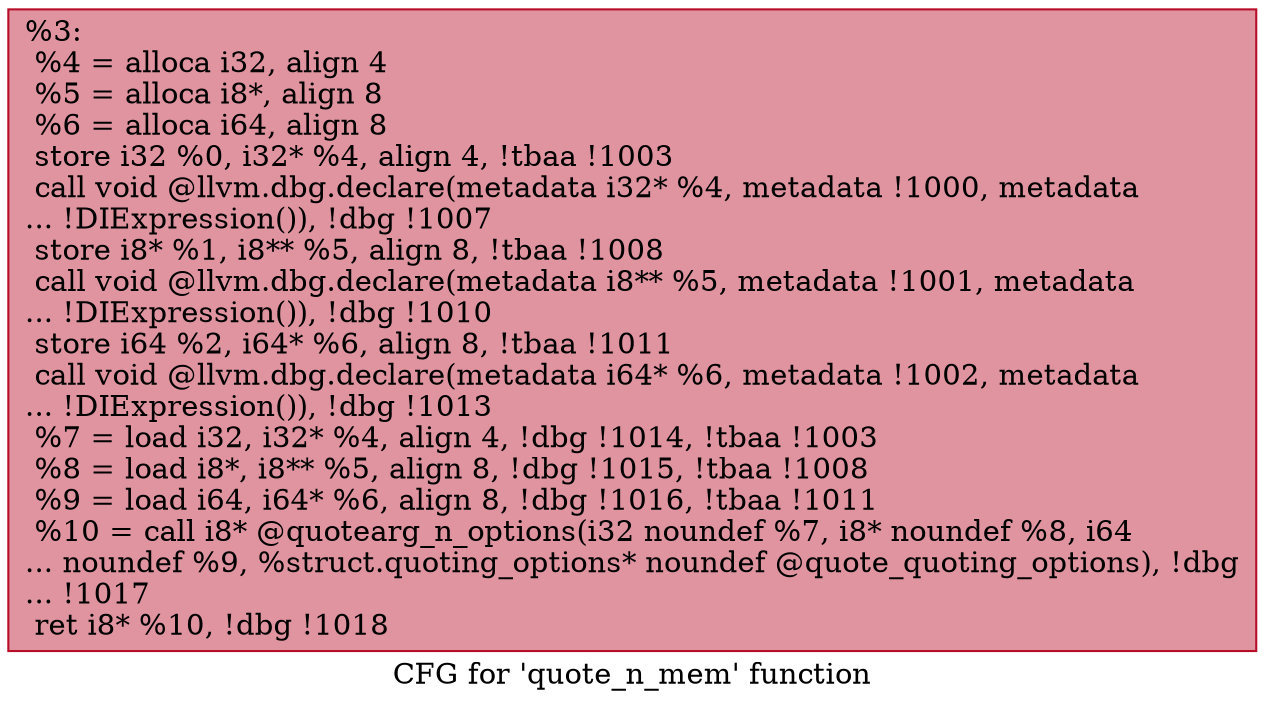 digraph "CFG for 'quote_n_mem' function" {
	label="CFG for 'quote_n_mem' function";

	Node0x230d840 [shape=record,color="#b70d28ff", style=filled, fillcolor="#b70d2870",label="{%3:\l  %4 = alloca i32, align 4\l  %5 = alloca i8*, align 8\l  %6 = alloca i64, align 8\l  store i32 %0, i32* %4, align 4, !tbaa !1003\l  call void @llvm.dbg.declare(metadata i32* %4, metadata !1000, metadata\l... !DIExpression()), !dbg !1007\l  store i8* %1, i8** %5, align 8, !tbaa !1008\l  call void @llvm.dbg.declare(metadata i8** %5, metadata !1001, metadata\l... !DIExpression()), !dbg !1010\l  store i64 %2, i64* %6, align 8, !tbaa !1011\l  call void @llvm.dbg.declare(metadata i64* %6, metadata !1002, metadata\l... !DIExpression()), !dbg !1013\l  %7 = load i32, i32* %4, align 4, !dbg !1014, !tbaa !1003\l  %8 = load i8*, i8** %5, align 8, !dbg !1015, !tbaa !1008\l  %9 = load i64, i64* %6, align 8, !dbg !1016, !tbaa !1011\l  %10 = call i8* @quotearg_n_options(i32 noundef %7, i8* noundef %8, i64\l... noundef %9, %struct.quoting_options* noundef @quote_quoting_options), !dbg\l... !1017\l  ret i8* %10, !dbg !1018\l}"];
}
